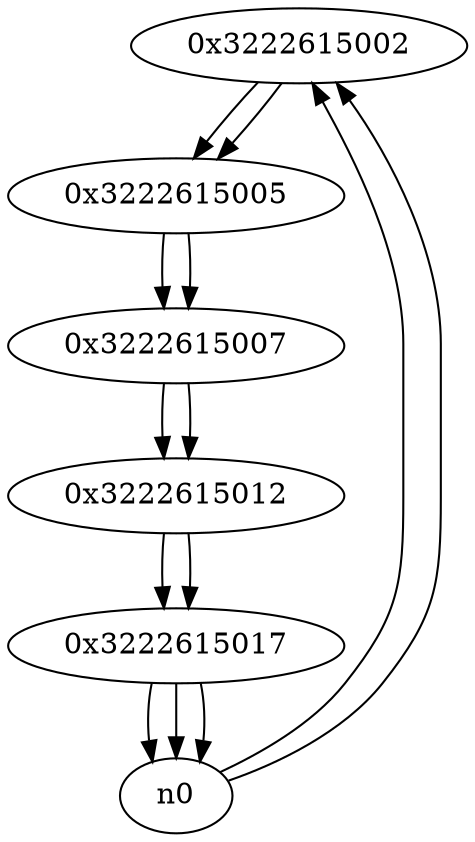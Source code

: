 digraph G{
/* nodes */
  n1 [label="0x3222615002"]
  n2 [label="0x3222615005"]
  n3 [label="0x3222615007"]
  n4 [label="0x3222615012"]
  n5 [label="0x3222615017"]
/* edges */
n1 -> n2;
n0 -> n1;
n0 -> n1;
n2 -> n3;
n1 -> n2;
n3 -> n4;
n2 -> n3;
n4 -> n5;
n3 -> n4;
n5 -> n0;
n5 -> n0;
n5 -> n0;
n4 -> n5;
}
